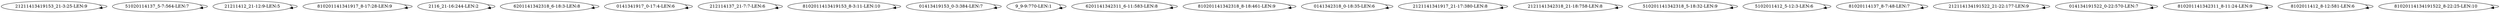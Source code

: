 digraph G {
    "21211413419153_21-3:25-LEN:9" -> "21211413419153_21-3:25-LEN:9";
    "51020114137_5-7:564-LEN:7" -> "51020114137_5-7:564-LEN:7";
    "21211412_21-12:9-LEN:5" -> "21211412_21-12:9-LEN:5";
    "810201141341917_8-17:28-LEN:9" -> "810201141341917_8-17:28-LEN:9";
    "2116_21-16:244-LEN:2" -> "2116_21-16:244-LEN:2";
    "6201141342318_6-18:3-LEN:8" -> "6201141342318_6-18:3-LEN:8";
    "0141341917_0-17:4-LEN:6" -> "0141341917_0-17:4-LEN:6";
    "212114137_21-7:7-LEN:6" -> "212114137_21-7:7-LEN:6";
    "8102011413419153_8-3:11-LEN:10" -> "8102011413419153_8-3:11-LEN:10";
    "01413419153_0-3:384-LEN:7" -> "01413419153_0-3:384-LEN:7";
    "9_9-9:770-LEN:1" -> "9_9-9:770-LEN:1";
    "6201141342311_6-11:583-LEN:8" -> "6201141342311_6-11:583-LEN:8";
    "810201141342318_8-18:461-LEN:9" -> "810201141342318_8-18:461-LEN:9";
    "0141342318_0-18:35-LEN:6" -> "0141342318_0-18:35-LEN:6";
    "2121141341917_21-17:380-LEN:8" -> "2121141341917_21-17:380-LEN:8";
    "2121141342318_21-18:758-LEN:8" -> "2121141342318_21-18:758-LEN:8";
    "510201141342318_5-18:32-LEN:9" -> "510201141342318_5-18:32-LEN:9";
    "5102011412_5-12:3-LEN:6" -> "5102011412_5-12:3-LEN:6";
    "81020114137_8-7:48-LEN:7" -> "81020114137_8-7:48-LEN:7";
    "212114134191522_21-22:177-LEN:9" -> "212114134191522_21-22:177-LEN:9";
    "014134191522_0-22:570-LEN:7" -> "014134191522_0-22:570-LEN:7";
    "810201141342311_8-11:24-LEN:9" -> "810201141342311_8-11:24-LEN:9";
    "8102011412_8-12:581-LEN:6" -> "8102011412_8-12:581-LEN:6";
    "81020114134191522_8-22:25-LEN:10" -> "81020114134191522_8-22:25-LEN:10";
}
